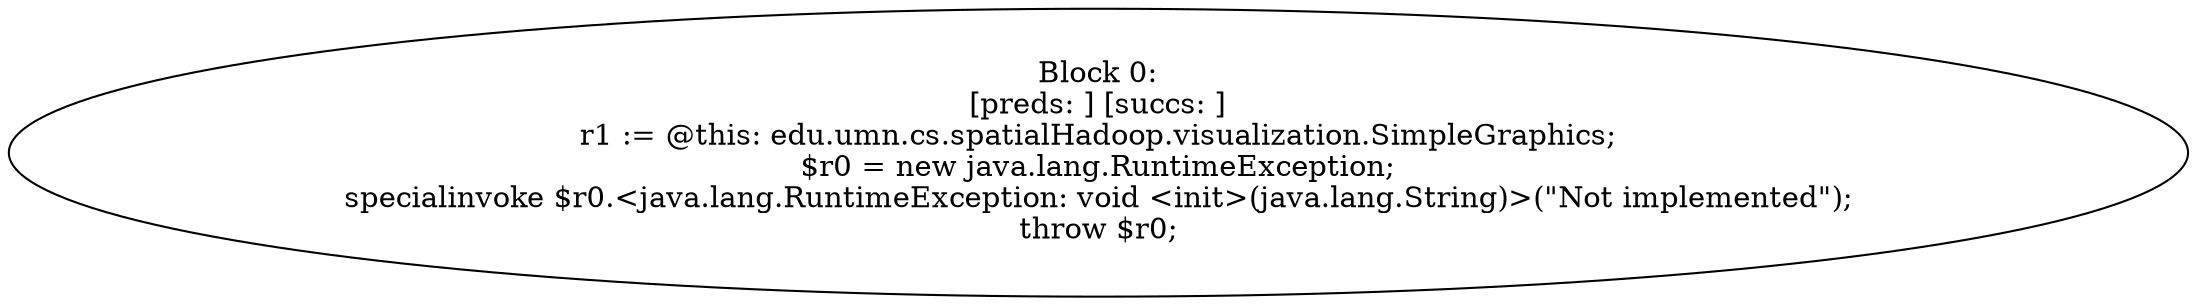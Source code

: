 digraph "unitGraph" {
    "Block 0:
[preds: ] [succs: ]
r1 := @this: edu.umn.cs.spatialHadoop.visualization.SimpleGraphics;
$r0 = new java.lang.RuntimeException;
specialinvoke $r0.<java.lang.RuntimeException: void <init>(java.lang.String)>(\"Not implemented\");
throw $r0;
"
}
